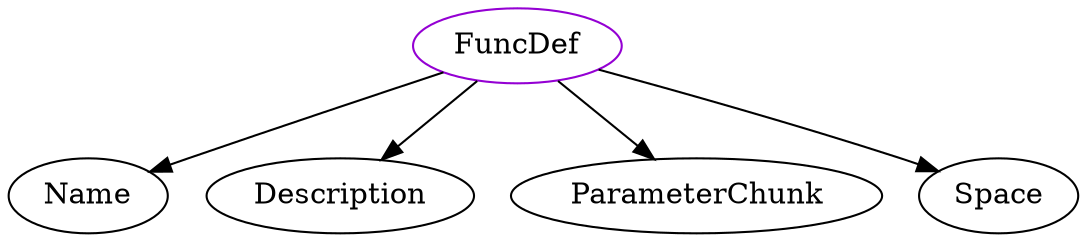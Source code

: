 digraph funcdef{
FuncDef -> Name;
FuncDef -> Description;
FuncDef -> ParameterChunk;
FuncDef -> Space;
FuncDef	[shape=oval, color=darkviolet, label="FuncDef"];
}
